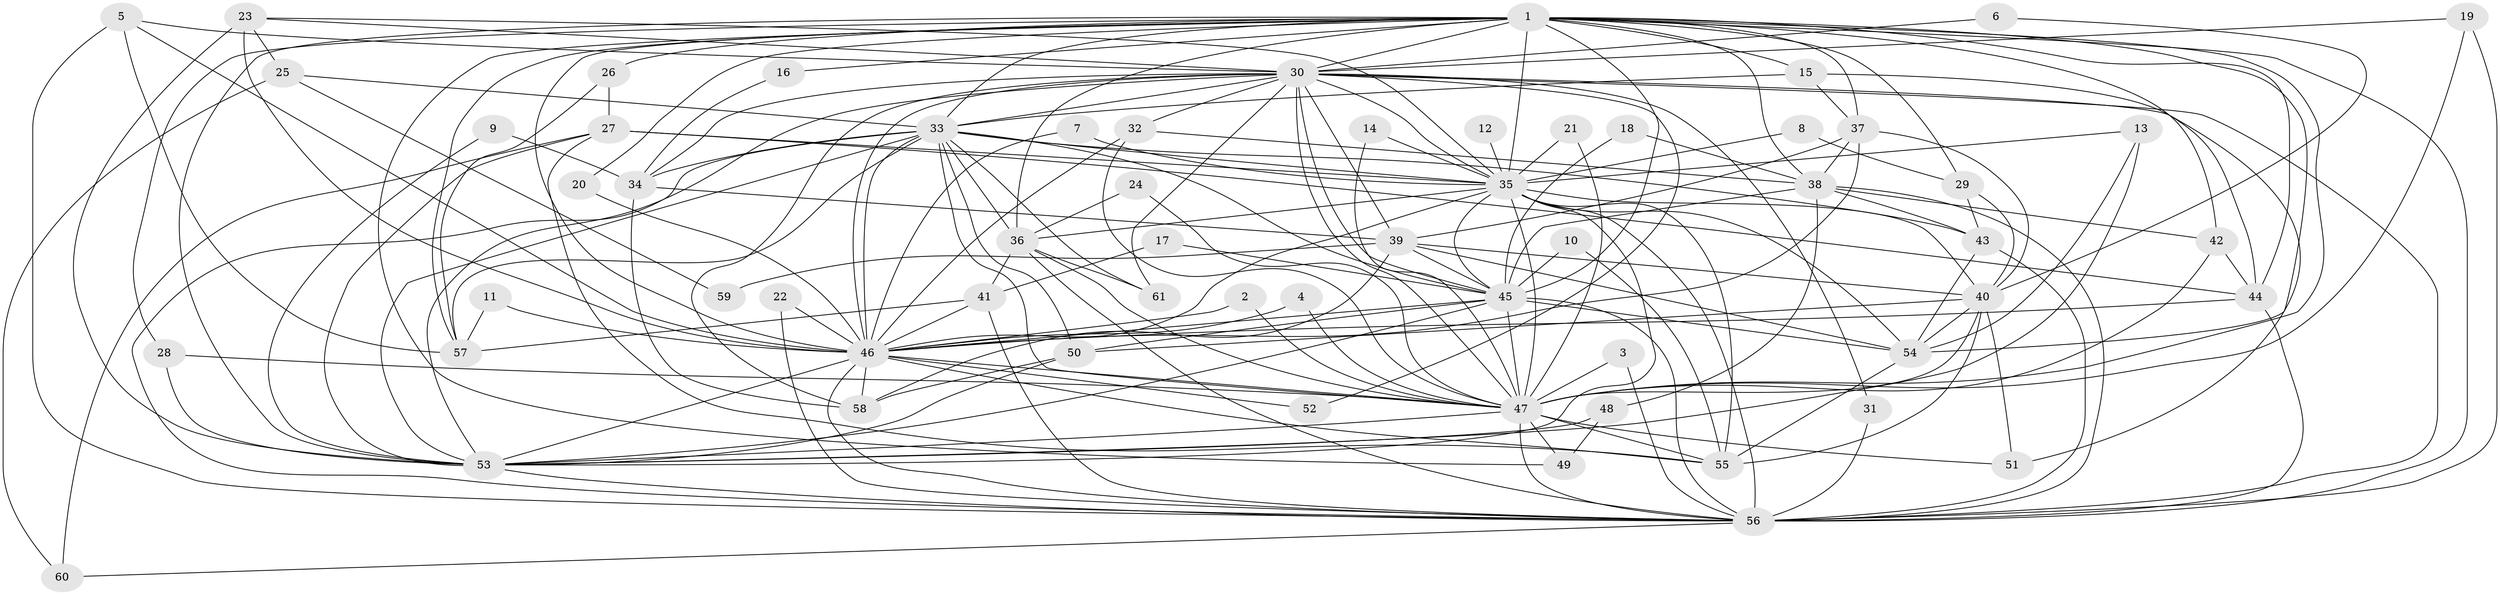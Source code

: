 // original degree distribution, {22: 0.01639344262295082, 13: 0.00819672131147541, 16: 0.01639344262295082, 19: 0.01639344262295082, 24: 0.00819672131147541, 27: 0.00819672131147541, 25: 0.00819672131147541, 3: 0.1721311475409836, 10: 0.00819672131147541, 2: 0.5327868852459017, 7: 0.02459016393442623, 4: 0.09016393442622951, 9: 0.00819672131147541, 8: 0.00819672131147541, 6: 0.040983606557377046, 5: 0.03278688524590164}
// Generated by graph-tools (version 1.1) at 2025/25/03/09/25 03:25:52]
// undirected, 61 vertices, 185 edges
graph export_dot {
graph [start="1"]
  node [color=gray90,style=filled];
  1;
  2;
  3;
  4;
  5;
  6;
  7;
  8;
  9;
  10;
  11;
  12;
  13;
  14;
  15;
  16;
  17;
  18;
  19;
  20;
  21;
  22;
  23;
  24;
  25;
  26;
  27;
  28;
  29;
  30;
  31;
  32;
  33;
  34;
  35;
  36;
  37;
  38;
  39;
  40;
  41;
  42;
  43;
  44;
  45;
  46;
  47;
  48;
  49;
  50;
  51;
  52;
  53;
  54;
  55;
  56;
  57;
  58;
  59;
  60;
  61;
  1 -- 15 [weight=1.0];
  1 -- 16 [weight=1.0];
  1 -- 20 [weight=1.0];
  1 -- 26 [weight=1.0];
  1 -- 28 [weight=1.0];
  1 -- 29 [weight=1.0];
  1 -- 30 [weight=2.0];
  1 -- 33 [weight=2.0];
  1 -- 35 [weight=3.0];
  1 -- 36 [weight=1.0];
  1 -- 37 [weight=1.0];
  1 -- 38 [weight=1.0];
  1 -- 42 [weight=1.0];
  1 -- 44 [weight=1.0];
  1 -- 45 [weight=2.0];
  1 -- 46 [weight=2.0];
  1 -- 47 [weight=4.0];
  1 -- 49 [weight=1.0];
  1 -- 53 [weight=2.0];
  1 -- 54 [weight=1.0];
  1 -- 56 [weight=3.0];
  1 -- 57 [weight=1.0];
  2 -- 46 [weight=1.0];
  2 -- 47 [weight=1.0];
  3 -- 47 [weight=1.0];
  3 -- 56 [weight=1.0];
  4 -- 46 [weight=1.0];
  4 -- 47 [weight=1.0];
  5 -- 30 [weight=1.0];
  5 -- 46 [weight=1.0];
  5 -- 56 [weight=1.0];
  5 -- 57 [weight=1.0];
  6 -- 30 [weight=1.0];
  6 -- 40 [weight=1.0];
  7 -- 35 [weight=1.0];
  7 -- 46 [weight=1.0];
  8 -- 29 [weight=1.0];
  8 -- 35 [weight=1.0];
  9 -- 34 [weight=1.0];
  9 -- 53 [weight=1.0];
  10 -- 45 [weight=1.0];
  10 -- 55 [weight=1.0];
  11 -- 46 [weight=1.0];
  11 -- 57 [weight=1.0];
  12 -- 35 [weight=1.0];
  13 -- 35 [weight=1.0];
  13 -- 53 [weight=1.0];
  13 -- 54 [weight=1.0];
  14 -- 35 [weight=1.0];
  14 -- 47 [weight=1.0];
  15 -- 33 [weight=1.0];
  15 -- 37 [weight=1.0];
  15 -- 44 [weight=1.0];
  16 -- 34 [weight=1.0];
  17 -- 41 [weight=1.0];
  17 -- 45 [weight=1.0];
  18 -- 38 [weight=1.0];
  18 -- 45 [weight=1.0];
  19 -- 30 [weight=1.0];
  19 -- 47 [weight=2.0];
  19 -- 56 [weight=1.0];
  20 -- 46 [weight=1.0];
  21 -- 35 [weight=1.0];
  21 -- 47 [weight=1.0];
  22 -- 46 [weight=1.0];
  22 -- 56 [weight=1.0];
  23 -- 25 [weight=1.0];
  23 -- 30 [weight=1.0];
  23 -- 35 [weight=1.0];
  23 -- 46 [weight=2.0];
  23 -- 53 [weight=1.0];
  24 -- 36 [weight=1.0];
  24 -- 47 [weight=1.0];
  25 -- 33 [weight=1.0];
  25 -- 59 [weight=1.0];
  25 -- 60 [weight=1.0];
  26 -- 27 [weight=1.0];
  26 -- 57 [weight=1.0];
  27 -- 35 [weight=1.0];
  27 -- 44 [weight=1.0];
  27 -- 53 [weight=1.0];
  27 -- 55 [weight=1.0];
  27 -- 60 [weight=1.0];
  28 -- 47 [weight=1.0];
  28 -- 53 [weight=1.0];
  29 -- 40 [weight=1.0];
  29 -- 43 [weight=1.0];
  30 -- 31 [weight=1.0];
  30 -- 32 [weight=1.0];
  30 -- 33 [weight=1.0];
  30 -- 34 [weight=1.0];
  30 -- 35 [weight=1.0];
  30 -- 39 [weight=2.0];
  30 -- 45 [weight=1.0];
  30 -- 46 [weight=2.0];
  30 -- 47 [weight=1.0];
  30 -- 51 [weight=1.0];
  30 -- 52 [weight=1.0];
  30 -- 53 [weight=1.0];
  30 -- 56 [weight=1.0];
  30 -- 58 [weight=1.0];
  30 -- 61 [weight=1.0];
  31 -- 56 [weight=1.0];
  32 -- 38 [weight=1.0];
  32 -- 46 [weight=1.0];
  32 -- 47 [weight=1.0];
  33 -- 34 [weight=2.0];
  33 -- 35 [weight=1.0];
  33 -- 36 [weight=1.0];
  33 -- 43 [weight=1.0];
  33 -- 45 [weight=1.0];
  33 -- 46 [weight=1.0];
  33 -- 47 [weight=1.0];
  33 -- 50 [weight=1.0];
  33 -- 53 [weight=1.0];
  33 -- 56 [weight=1.0];
  33 -- 57 [weight=1.0];
  33 -- 61 [weight=1.0];
  34 -- 39 [weight=1.0];
  34 -- 58 [weight=1.0];
  35 -- 36 [weight=1.0];
  35 -- 40 [weight=1.0];
  35 -- 45 [weight=1.0];
  35 -- 46 [weight=1.0];
  35 -- 47 [weight=1.0];
  35 -- 53 [weight=1.0];
  35 -- 54 [weight=1.0];
  35 -- 55 [weight=1.0];
  35 -- 56 [weight=2.0];
  36 -- 41 [weight=1.0];
  36 -- 47 [weight=1.0];
  36 -- 56 [weight=1.0];
  36 -- 61 [weight=1.0];
  37 -- 38 [weight=1.0];
  37 -- 39 [weight=1.0];
  37 -- 40 [weight=1.0];
  37 -- 46 [weight=1.0];
  38 -- 42 [weight=1.0];
  38 -- 43 [weight=1.0];
  38 -- 45 [weight=1.0];
  38 -- 48 [weight=1.0];
  38 -- 56 [weight=1.0];
  39 -- 40 [weight=1.0];
  39 -- 45 [weight=1.0];
  39 -- 54 [weight=1.0];
  39 -- 58 [weight=1.0];
  39 -- 59 [weight=1.0];
  40 -- 47 [weight=1.0];
  40 -- 50 [weight=1.0];
  40 -- 51 [weight=1.0];
  40 -- 54 [weight=1.0];
  40 -- 55 [weight=1.0];
  41 -- 46 [weight=1.0];
  41 -- 56 [weight=2.0];
  41 -- 57 [weight=1.0];
  42 -- 44 [weight=1.0];
  42 -- 47 [weight=1.0];
  43 -- 54 [weight=1.0];
  43 -- 56 [weight=1.0];
  44 -- 46 [weight=1.0];
  44 -- 56 [weight=2.0];
  45 -- 46 [weight=1.0];
  45 -- 47 [weight=1.0];
  45 -- 50 [weight=1.0];
  45 -- 53 [weight=1.0];
  45 -- 54 [weight=1.0];
  45 -- 56 [weight=1.0];
  46 -- 47 [weight=1.0];
  46 -- 52 [weight=1.0];
  46 -- 53 [weight=1.0];
  46 -- 55 [weight=1.0];
  46 -- 56 [weight=1.0];
  46 -- 58 [weight=1.0];
  47 -- 49 [weight=1.0];
  47 -- 51 [weight=1.0];
  47 -- 53 [weight=1.0];
  47 -- 55 [weight=1.0];
  47 -- 56 [weight=1.0];
  48 -- 49 [weight=1.0];
  48 -- 53 [weight=1.0];
  50 -- 53 [weight=1.0];
  50 -- 58 [weight=1.0];
  53 -- 56 [weight=1.0];
  54 -- 55 [weight=1.0];
  56 -- 60 [weight=1.0];
}
